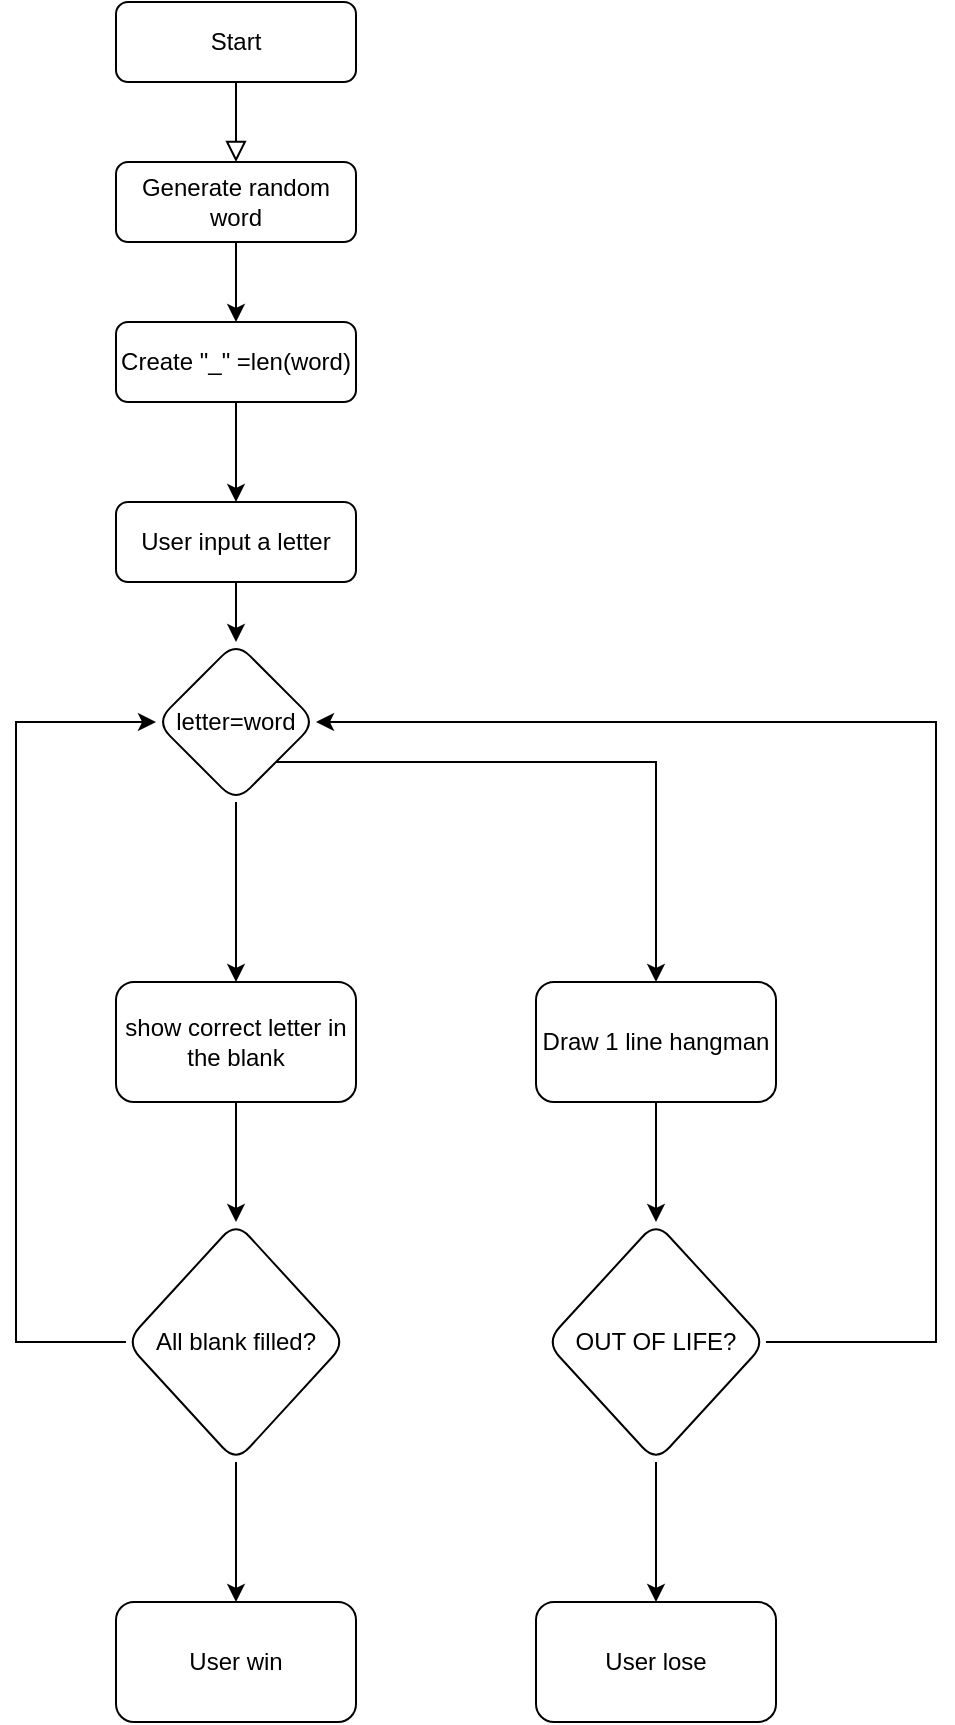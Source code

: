 <mxfile version="24.7.16">
  <diagram id="C5RBs43oDa-KdzZeNtuy" name="Page-1">
    <mxGraphModel dx="1050" dy="522" grid="1" gridSize="10" guides="1" tooltips="1" connect="1" arrows="1" fold="1" page="1" pageScale="1" pageWidth="827" pageHeight="1169" math="0" shadow="0">
      <root>
        <mxCell id="WIyWlLk6GJQsqaUBKTNV-0" />
        <mxCell id="WIyWlLk6GJQsqaUBKTNV-1" parent="WIyWlLk6GJQsqaUBKTNV-0" />
        <mxCell id="WIyWlLk6GJQsqaUBKTNV-2" value="" style="rounded=0;html=1;jettySize=auto;orthogonalLoop=1;fontSize=11;endArrow=block;endFill=0;endSize=8;strokeWidth=1;shadow=0;labelBackgroundColor=none;edgeStyle=orthogonalEdgeStyle;" parent="WIyWlLk6GJQsqaUBKTNV-1" source="WIyWlLk6GJQsqaUBKTNV-3" target="s4_nlQj7lm9ZNxneeaBB-0" edge="1">
          <mxGeometry relative="1" as="geometry">
            <mxPoint x="220" y="170" as="targetPoint" />
          </mxGeometry>
        </mxCell>
        <mxCell id="WIyWlLk6GJQsqaUBKTNV-3" value="Start" style="rounded=1;whiteSpace=wrap;html=1;fontSize=12;glass=0;strokeWidth=1;shadow=0;" parent="WIyWlLk6GJQsqaUBKTNV-1" vertex="1">
          <mxGeometry x="160" y="80" width="120" height="40" as="geometry" />
        </mxCell>
        <mxCell id="s4_nlQj7lm9ZNxneeaBB-2" style="edgeStyle=orthogonalEdgeStyle;rounded=0;orthogonalLoop=1;jettySize=auto;html=1;" edge="1" parent="WIyWlLk6GJQsqaUBKTNV-1" source="s4_nlQj7lm9ZNxneeaBB-5" target="s4_nlQj7lm9ZNxneeaBB-1">
          <mxGeometry relative="1" as="geometry" />
        </mxCell>
        <mxCell id="s4_nlQj7lm9ZNxneeaBB-0" value="Generate random word" style="rounded=1;whiteSpace=wrap;html=1;fontSize=12;glass=0;strokeWidth=1;shadow=0;" vertex="1" parent="WIyWlLk6GJQsqaUBKTNV-1">
          <mxGeometry x="160" y="160" width="120" height="40" as="geometry" />
        </mxCell>
        <mxCell id="s4_nlQj7lm9ZNxneeaBB-4" value="" style="edgeStyle=orthogonalEdgeStyle;rounded=0;orthogonalLoop=1;jettySize=auto;html=1;" edge="1" parent="WIyWlLk6GJQsqaUBKTNV-1" source="s4_nlQj7lm9ZNxneeaBB-1" target="s4_nlQj7lm9ZNxneeaBB-3">
          <mxGeometry relative="1" as="geometry" />
        </mxCell>
        <mxCell id="s4_nlQj7lm9ZNxneeaBB-1" value="User input a letter" style="rounded=1;whiteSpace=wrap;html=1;fontSize=12;glass=0;strokeWidth=1;shadow=0;" vertex="1" parent="WIyWlLk6GJQsqaUBKTNV-1">
          <mxGeometry x="160" y="330" width="120" height="40" as="geometry" />
        </mxCell>
        <mxCell id="s4_nlQj7lm9ZNxneeaBB-8" value="" style="edgeStyle=orthogonalEdgeStyle;rounded=0;orthogonalLoop=1;jettySize=auto;html=1;" edge="1" parent="WIyWlLk6GJQsqaUBKTNV-1" source="s4_nlQj7lm9ZNxneeaBB-3" target="s4_nlQj7lm9ZNxneeaBB-7">
          <mxGeometry relative="1" as="geometry">
            <Array as="points">
              <mxPoint x="430" y="460" />
            </Array>
          </mxGeometry>
        </mxCell>
        <mxCell id="s4_nlQj7lm9ZNxneeaBB-10" value="" style="edgeStyle=orthogonalEdgeStyle;rounded=0;orthogonalLoop=1;jettySize=auto;html=1;" edge="1" parent="WIyWlLk6GJQsqaUBKTNV-1" source="s4_nlQj7lm9ZNxneeaBB-3" target="s4_nlQj7lm9ZNxneeaBB-9">
          <mxGeometry relative="1" as="geometry" />
        </mxCell>
        <mxCell id="s4_nlQj7lm9ZNxneeaBB-3" value="letter=word" style="rhombus;whiteSpace=wrap;html=1;rounded=1;glass=0;strokeWidth=1;shadow=0;" vertex="1" parent="WIyWlLk6GJQsqaUBKTNV-1">
          <mxGeometry x="180" y="400" width="80" height="80" as="geometry" />
        </mxCell>
        <mxCell id="s4_nlQj7lm9ZNxneeaBB-6" value="" style="edgeStyle=orthogonalEdgeStyle;rounded=0;orthogonalLoop=1;jettySize=auto;html=1;" edge="1" parent="WIyWlLk6GJQsqaUBKTNV-1" source="s4_nlQj7lm9ZNxneeaBB-0" target="s4_nlQj7lm9ZNxneeaBB-5">
          <mxGeometry relative="1" as="geometry">
            <mxPoint x="220" y="200" as="sourcePoint" />
            <mxPoint x="220" y="330" as="targetPoint" />
          </mxGeometry>
        </mxCell>
        <mxCell id="s4_nlQj7lm9ZNxneeaBB-5" value="Create &quot;_&quot; =len(word)" style="rounded=1;whiteSpace=wrap;html=1;fontSize=12;glass=0;strokeWidth=1;shadow=0;" vertex="1" parent="WIyWlLk6GJQsqaUBKTNV-1">
          <mxGeometry x="160" y="240" width="120" height="40" as="geometry" />
        </mxCell>
        <mxCell id="s4_nlQj7lm9ZNxneeaBB-14" style="rounded=0;orthogonalLoop=1;jettySize=auto;html=1;" edge="1" parent="WIyWlLk6GJQsqaUBKTNV-1" source="s4_nlQj7lm9ZNxneeaBB-7" target="s4_nlQj7lm9ZNxneeaBB-16">
          <mxGeometry relative="1" as="geometry">
            <mxPoint x="430" y="710" as="targetPoint" />
          </mxGeometry>
        </mxCell>
        <mxCell id="s4_nlQj7lm9ZNxneeaBB-7" value="Draw 1 line hangman" style="whiteSpace=wrap;html=1;rounded=1;glass=0;strokeWidth=1;shadow=0;" vertex="1" parent="WIyWlLk6GJQsqaUBKTNV-1">
          <mxGeometry x="370" y="570" width="120" height="60" as="geometry" />
        </mxCell>
        <mxCell id="s4_nlQj7lm9ZNxneeaBB-12" value="" style="rounded=0;orthogonalLoop=1;jettySize=auto;html=1;" edge="1" parent="WIyWlLk6GJQsqaUBKTNV-1" source="s4_nlQj7lm9ZNxneeaBB-9" target="s4_nlQj7lm9ZNxneeaBB-15">
          <mxGeometry relative="1" as="geometry">
            <mxPoint x="220" y="710" as="targetPoint" />
          </mxGeometry>
        </mxCell>
        <mxCell id="s4_nlQj7lm9ZNxneeaBB-9" value="show correct letter in the blank" style="whiteSpace=wrap;html=1;rounded=1;glass=0;strokeWidth=1;shadow=0;" vertex="1" parent="WIyWlLk6GJQsqaUBKTNV-1">
          <mxGeometry x="160" y="570" width="120" height="60" as="geometry" />
        </mxCell>
        <mxCell id="s4_nlQj7lm9ZNxneeaBB-18" value="" style="edgeStyle=orthogonalEdgeStyle;rounded=0;orthogonalLoop=1;jettySize=auto;html=1;" edge="1" parent="WIyWlLk6GJQsqaUBKTNV-1" source="s4_nlQj7lm9ZNxneeaBB-15" target="s4_nlQj7lm9ZNxneeaBB-17">
          <mxGeometry relative="1" as="geometry" />
        </mxCell>
        <mxCell id="s4_nlQj7lm9ZNxneeaBB-19" style="edgeStyle=orthogonalEdgeStyle;rounded=0;orthogonalLoop=1;jettySize=auto;html=1;entryX=0;entryY=0.5;entryDx=0;entryDy=0;" edge="1" parent="WIyWlLk6GJQsqaUBKTNV-1" source="s4_nlQj7lm9ZNxneeaBB-15" target="s4_nlQj7lm9ZNxneeaBB-3">
          <mxGeometry relative="1" as="geometry">
            <Array as="points">
              <mxPoint x="110" y="750" />
              <mxPoint x="110" y="440" />
            </Array>
          </mxGeometry>
        </mxCell>
        <mxCell id="s4_nlQj7lm9ZNxneeaBB-15" value="All blank filled?" style="rhombus;whiteSpace=wrap;html=1;rounded=1;glass=0;strokeWidth=1;shadow=0;" vertex="1" parent="WIyWlLk6GJQsqaUBKTNV-1">
          <mxGeometry x="165" y="690" width="110" height="120" as="geometry" />
        </mxCell>
        <mxCell id="s4_nlQj7lm9ZNxneeaBB-21" value="" style="edgeStyle=orthogonalEdgeStyle;rounded=0;orthogonalLoop=1;jettySize=auto;html=1;" edge="1" parent="WIyWlLk6GJQsqaUBKTNV-1" source="s4_nlQj7lm9ZNxneeaBB-16" target="s4_nlQj7lm9ZNxneeaBB-20">
          <mxGeometry relative="1" as="geometry" />
        </mxCell>
        <mxCell id="s4_nlQj7lm9ZNxneeaBB-22" style="edgeStyle=orthogonalEdgeStyle;rounded=0;orthogonalLoop=1;jettySize=auto;html=1;" edge="1" parent="WIyWlLk6GJQsqaUBKTNV-1" source="s4_nlQj7lm9ZNxneeaBB-16" target="s4_nlQj7lm9ZNxneeaBB-3">
          <mxGeometry relative="1" as="geometry">
            <Array as="points">
              <mxPoint x="570" y="750" />
              <mxPoint x="570" y="440" />
            </Array>
          </mxGeometry>
        </mxCell>
        <mxCell id="s4_nlQj7lm9ZNxneeaBB-16" value="OUT OF LIFE?" style="rhombus;whiteSpace=wrap;html=1;rounded=1;glass=0;strokeWidth=1;shadow=0;" vertex="1" parent="WIyWlLk6GJQsqaUBKTNV-1">
          <mxGeometry x="375" y="690" width="110" height="120" as="geometry" />
        </mxCell>
        <mxCell id="s4_nlQj7lm9ZNxneeaBB-17" value="User win" style="whiteSpace=wrap;html=1;rounded=1;glass=0;strokeWidth=1;shadow=0;" vertex="1" parent="WIyWlLk6GJQsqaUBKTNV-1">
          <mxGeometry x="160" y="880" width="120" height="60" as="geometry" />
        </mxCell>
        <mxCell id="s4_nlQj7lm9ZNxneeaBB-20" value="User lose" style="whiteSpace=wrap;html=1;rounded=1;glass=0;strokeWidth=1;shadow=0;" vertex="1" parent="WIyWlLk6GJQsqaUBKTNV-1">
          <mxGeometry x="370" y="880" width="120" height="60" as="geometry" />
        </mxCell>
      </root>
    </mxGraphModel>
  </diagram>
</mxfile>
